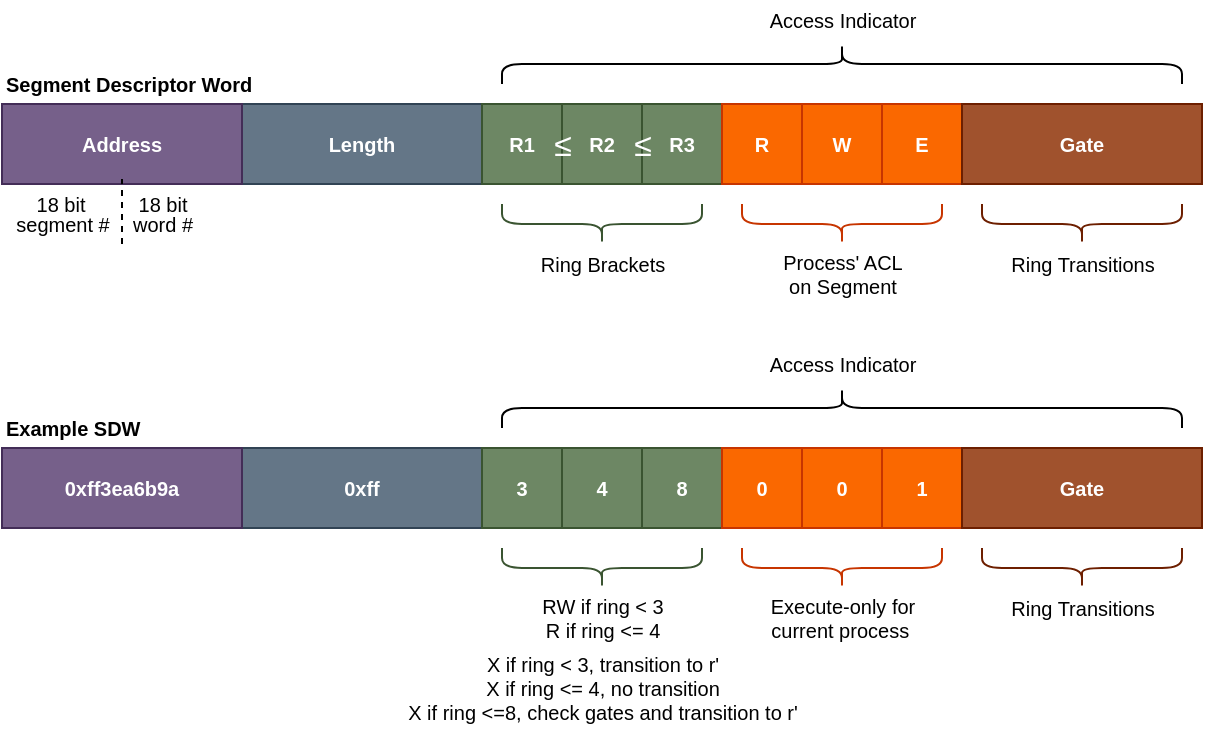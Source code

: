 <mxfile version="12.6.5" type="device"><diagram id="VJNvo5i5HJZKeIHKVaUV" name="Page-1"><mxGraphModel dx="1109" dy="627" grid="1" gridSize="10" guides="1" tooltips="1" connect="1" arrows="1" fold="1" page="1" pageScale="1" pageWidth="850" pageHeight="1100" math="0" shadow="0"><root><mxCell id="0"/><mxCell id="1" parent="0"/><mxCell id="GyIN0XlSCAjWHTfHO_uN-37" value="" style="rounded=0;whiteSpace=wrap;html=1;fillColor=#ffffff;fontSize=10;align=left;" vertex="1" parent="1"><mxGeometry x="80" y="120" width="600" height="40" as="geometry"/></mxCell><mxCell id="GyIN0XlSCAjWHTfHO_uN-38" value="Segment Descriptor Word" style="text;html=1;align=left;verticalAlign=middle;resizable=0;points=[];autosize=1;fontSize=10;fontStyle=1" vertex="1" parent="1"><mxGeometry x="80" y="100" width="140" height="20" as="geometry"/></mxCell><mxCell id="GyIN0XlSCAjWHTfHO_uN-40" value="Length" style="rounded=0;whiteSpace=wrap;html=1;fillColor=#647687;fontSize=10;align=center;strokeColor=#314354;fontColor=#ffffff;fontStyle=1" vertex="1" parent="1"><mxGeometry x="200" y="120" width="120" height="40" as="geometry"/></mxCell><mxCell id="GyIN0XlSCAjWHTfHO_uN-41" value="R1" style="rounded=0;whiteSpace=wrap;html=1;fillColor=#6d8764;fontSize=10;align=center;strokeColor=#3A5431;fontColor=#ffffff;fontStyle=1" vertex="1" parent="1"><mxGeometry x="320" y="120" width="40" height="40" as="geometry"/></mxCell><mxCell id="GyIN0XlSCAjWHTfHO_uN-44" value="R2" style="rounded=0;whiteSpace=wrap;html=1;fillColor=#6d8764;fontSize=10;align=center;strokeColor=#3A5431;fontColor=#ffffff;fontStyle=1" vertex="1" parent="1"><mxGeometry x="360" y="120" width="40" height="40" as="geometry"/></mxCell><mxCell id="GyIN0XlSCAjWHTfHO_uN-45" value="R3" style="rounded=0;whiteSpace=wrap;html=1;fillColor=#6d8764;fontSize=10;align=center;strokeColor=#3A5431;fontColor=#ffffff;fontStyle=1" vertex="1" parent="1"><mxGeometry x="400" y="120" width="40" height="40" as="geometry"/></mxCell><mxCell id="GyIN0XlSCAjWHTfHO_uN-46" value="Address" style="rounded=0;whiteSpace=wrap;html=1;fillColor=#76608a;fontSize=10;align=center;strokeColor=#432D57;fontColor=#ffffff;fontStyle=1" vertex="1" parent="1"><mxGeometry x="80" y="120" width="120" height="40" as="geometry"/></mxCell><mxCell id="GyIN0XlSCAjWHTfHO_uN-47" value="R" style="rounded=0;whiteSpace=wrap;html=1;fillColor=#fa6800;fontSize=10;align=center;strokeColor=#C73500;fontColor=#ffffff;fontStyle=1" vertex="1" parent="1"><mxGeometry x="440" y="120" width="40" height="40" as="geometry"/></mxCell><mxCell id="GyIN0XlSCAjWHTfHO_uN-48" value="W" style="rounded=0;whiteSpace=wrap;html=1;fillColor=#fa6800;fontSize=10;align=center;strokeColor=#C73500;fontColor=#ffffff;fontStyle=1" vertex="1" parent="1"><mxGeometry x="480" y="120" width="40" height="40" as="geometry"/></mxCell><mxCell id="GyIN0XlSCAjWHTfHO_uN-49" value="E" style="rounded=0;whiteSpace=wrap;html=1;fillColor=#fa6800;fontSize=10;align=center;strokeColor=#C73500;fontColor=#ffffff;fontStyle=1" vertex="1" parent="1"><mxGeometry x="520" y="120" width="40" height="40" as="geometry"/></mxCell><mxCell id="GyIN0XlSCAjWHTfHO_uN-50" value="Gate" style="rounded=0;whiteSpace=wrap;html=1;fillColor=#a0522d;fontSize=10;align=center;strokeColor=#6D1F00;fontColor=#ffffff;fontStyle=1" vertex="1" parent="1"><mxGeometry x="560" y="120" width="120" height="40" as="geometry"/></mxCell><mxCell id="GyIN0XlSCAjWHTfHO_uN-52" value="" style="shape=curlyBracket;whiteSpace=wrap;html=1;rounded=1;fontSize=10;align=center;direction=north;fillColor=#6d8764;strokeColor=#3A5431;fontColor=#ffffff;" vertex="1" parent="1"><mxGeometry x="330" y="170" width="100" height="20" as="geometry"/></mxCell><mxCell id="GyIN0XlSCAjWHTfHO_uN-53" value="Ring Brackets" style="text;html=1;align=center;verticalAlign=middle;resizable=0;points=[];autosize=1;fontSize=10;" vertex="1" parent="1"><mxGeometry x="340" y="190" width="80" height="20" as="geometry"/></mxCell><mxCell id="GyIN0XlSCAjWHTfHO_uN-54" value="" style="shape=curlyBracket;whiteSpace=wrap;html=1;rounded=1;fontSize=10;align=center;direction=north;fillColor=#fa6800;strokeColor=#C73500;fontColor=#ffffff;" vertex="1" parent="1"><mxGeometry x="450" y="170" width="100" height="20" as="geometry"/></mxCell><mxCell id="GyIN0XlSCAjWHTfHO_uN-55" value="Process' ACL&lt;br&gt;on Segment" style="text;html=1;align=center;verticalAlign=middle;resizable=0;points=[];autosize=1;fontSize=10;" vertex="1" parent="1"><mxGeometry x="460" y="190" width="80" height="30" as="geometry"/></mxCell><mxCell id="GyIN0XlSCAjWHTfHO_uN-56" value="" style="shape=curlyBracket;whiteSpace=wrap;html=1;rounded=1;fontSize=10;align=center;direction=south;" vertex="1" parent="1"><mxGeometry x="330" y="90" width="340" height="20" as="geometry"/></mxCell><mxCell id="GyIN0XlSCAjWHTfHO_uN-57" value="" style="shape=curlyBracket;whiteSpace=wrap;html=1;rounded=1;fontSize=10;align=center;direction=north;fillColor=#a0522d;strokeColor=#6D1F00;fontColor=#ffffff;" vertex="1" parent="1"><mxGeometry x="570" y="170" width="100" height="20" as="geometry"/></mxCell><mxCell id="GyIN0XlSCAjWHTfHO_uN-58" value="Ring Transitions" style="text;html=1;align=center;verticalAlign=middle;resizable=0;points=[];autosize=1;fontSize=10;" vertex="1" parent="1"><mxGeometry x="575" y="190" width="90" height="20" as="geometry"/></mxCell><mxCell id="GyIN0XlSCAjWHTfHO_uN-59" value="Access Indicator" style="text;html=1;align=center;verticalAlign=middle;resizable=0;points=[];autosize=1;fontSize=10;" vertex="1" parent="1"><mxGeometry x="455" y="68" width="90" height="20" as="geometry"/></mxCell><mxCell id="GyIN0XlSCAjWHTfHO_uN-60" value="" style="endArrow=none;dashed=1;html=1;fontSize=10;" edge="1" parent="1"><mxGeometry width="50" height="50" relative="1" as="geometry"><mxPoint x="140" y="190" as="sourcePoint"/><mxPoint x="140.0" y="157.5" as="targetPoint"/></mxGeometry></mxCell><mxCell id="GyIN0XlSCAjWHTfHO_uN-61" value="18 bit" style="text;html=1;align=center;verticalAlign=middle;resizable=0;points=[];autosize=1;fontSize=10;" vertex="1" parent="1"><mxGeometry x="89" y="160" width="40" height="20" as="geometry"/></mxCell><mxCell id="GyIN0XlSCAjWHTfHO_uN-62" value="18 bit" style="text;html=1;align=center;verticalAlign=middle;resizable=0;points=[];autosize=1;fontSize=10;" vertex="1" parent="1"><mxGeometry x="140" y="160" width="40" height="20" as="geometry"/></mxCell><mxCell id="GyIN0XlSCAjWHTfHO_uN-63" value="segment #" style="text;html=1;align=center;verticalAlign=middle;resizable=0;points=[];autosize=1;fontSize=10;" vertex="1" parent="1"><mxGeometry x="80" y="170" width="60" height="20" as="geometry"/></mxCell><mxCell id="GyIN0XlSCAjWHTfHO_uN-64" value="word #" style="text;html=1;align=center;verticalAlign=middle;resizable=0;points=[];autosize=1;fontSize=10;" vertex="1" parent="1"><mxGeometry x="135" y="170" width="50" height="20" as="geometry"/></mxCell><mxCell id="GyIN0XlSCAjWHTfHO_uN-67" value="" style="rounded=0;whiteSpace=wrap;html=1;fillColor=#ffffff;fontSize=10;align=left;" vertex="1" parent="1"><mxGeometry x="80" y="292" width="600" height="40" as="geometry"/></mxCell><mxCell id="GyIN0XlSCAjWHTfHO_uN-68" value="Example SDW" style="text;html=1;align=left;verticalAlign=middle;resizable=0;points=[];autosize=1;fontSize=10;fontStyle=1" vertex="1" parent="1"><mxGeometry x="80" y="272" width="80" height="20" as="geometry"/></mxCell><mxCell id="GyIN0XlSCAjWHTfHO_uN-69" value="0xff" style="rounded=0;whiteSpace=wrap;html=1;fillColor=#647687;fontSize=10;align=center;strokeColor=#314354;fontColor=#ffffff;fontStyle=1" vertex="1" parent="1"><mxGeometry x="200" y="292" width="120" height="40" as="geometry"/></mxCell><mxCell id="GyIN0XlSCAjWHTfHO_uN-70" value="3" style="rounded=0;whiteSpace=wrap;html=1;fillColor=#6d8764;fontSize=10;align=center;strokeColor=#3A5431;fontColor=#ffffff;fontStyle=1" vertex="1" parent="1"><mxGeometry x="320" y="292" width="40" height="40" as="geometry"/></mxCell><mxCell id="GyIN0XlSCAjWHTfHO_uN-71" value="4" style="rounded=0;whiteSpace=wrap;html=1;fillColor=#6d8764;fontSize=10;align=center;strokeColor=#3A5431;fontColor=#ffffff;fontStyle=1" vertex="1" parent="1"><mxGeometry x="360" y="292" width="40" height="40" as="geometry"/></mxCell><mxCell id="GyIN0XlSCAjWHTfHO_uN-72" value="8" style="rounded=0;whiteSpace=wrap;html=1;fillColor=#6d8764;fontSize=10;align=center;strokeColor=#3A5431;fontColor=#ffffff;fontStyle=1" vertex="1" parent="1"><mxGeometry x="400" y="292" width="40" height="40" as="geometry"/></mxCell><mxCell id="GyIN0XlSCAjWHTfHO_uN-73" value="0xff3ea6b9a" style="rounded=0;whiteSpace=wrap;html=1;fillColor=#76608a;fontSize=10;align=center;strokeColor=#432D57;fontColor=#ffffff;fontStyle=1" vertex="1" parent="1"><mxGeometry x="80" y="292" width="120" height="40" as="geometry"/></mxCell><mxCell id="GyIN0XlSCAjWHTfHO_uN-74" value="0" style="rounded=0;whiteSpace=wrap;html=1;fillColor=#fa6800;fontSize=10;align=center;strokeColor=#C73500;fontColor=#ffffff;fontStyle=1" vertex="1" parent="1"><mxGeometry x="440" y="292" width="40" height="40" as="geometry"/></mxCell><mxCell id="GyIN0XlSCAjWHTfHO_uN-75" value="0" style="rounded=0;whiteSpace=wrap;html=1;fillColor=#fa6800;fontSize=10;align=center;strokeColor=#C73500;fontColor=#ffffff;fontStyle=1" vertex="1" parent="1"><mxGeometry x="480" y="292" width="40" height="40" as="geometry"/></mxCell><mxCell id="GyIN0XlSCAjWHTfHO_uN-76" value="1" style="rounded=0;whiteSpace=wrap;html=1;fillColor=#fa6800;fontSize=10;align=center;strokeColor=#C73500;fontColor=#ffffff;fontStyle=1" vertex="1" parent="1"><mxGeometry x="520" y="292" width="40" height="40" as="geometry"/></mxCell><mxCell id="GyIN0XlSCAjWHTfHO_uN-77" value="Gate" style="rounded=0;whiteSpace=wrap;html=1;fillColor=#a0522d;fontSize=10;align=center;strokeColor=#6D1F00;fontColor=#ffffff;fontStyle=1" vertex="1" parent="1"><mxGeometry x="560" y="292" width="120" height="40" as="geometry"/></mxCell><mxCell id="GyIN0XlSCAjWHTfHO_uN-78" value="" style="shape=curlyBracket;whiteSpace=wrap;html=1;rounded=1;fontSize=10;align=center;direction=north;fillColor=#6d8764;strokeColor=#3A5431;fontColor=#ffffff;" vertex="1" parent="1"><mxGeometry x="330" y="342" width="100" height="20" as="geometry"/></mxCell><mxCell id="GyIN0XlSCAjWHTfHO_uN-79" value="RW if ring &amp;lt; 3&lt;br&gt;R if ring &amp;lt;= 4" style="text;html=1;align=center;verticalAlign=middle;resizable=0;points=[];autosize=1;fontSize=10;" vertex="1" parent="1"><mxGeometry x="340" y="362" width="80" height="30" as="geometry"/></mxCell><mxCell id="GyIN0XlSCAjWHTfHO_uN-80" value="" style="shape=curlyBracket;whiteSpace=wrap;html=1;rounded=1;fontSize=10;align=center;direction=north;fillColor=#fa6800;strokeColor=#C73500;fontColor=#ffffff;" vertex="1" parent="1"><mxGeometry x="450" y="342" width="100" height="20" as="geometry"/></mxCell><mxCell id="GyIN0XlSCAjWHTfHO_uN-81" value="Execute-only for&lt;br&gt;current process&amp;nbsp;" style="text;html=1;align=center;verticalAlign=middle;resizable=0;points=[];autosize=1;fontSize=10;" vertex="1" parent="1"><mxGeometry x="455" y="362" width="90" height="30" as="geometry"/></mxCell><mxCell id="GyIN0XlSCAjWHTfHO_uN-82" value="" style="shape=curlyBracket;whiteSpace=wrap;html=1;rounded=1;fontSize=10;align=center;direction=south;" vertex="1" parent="1"><mxGeometry x="330" y="262" width="340" height="20" as="geometry"/></mxCell><mxCell id="GyIN0XlSCAjWHTfHO_uN-83" value="" style="shape=curlyBracket;whiteSpace=wrap;html=1;rounded=1;fontSize=10;align=center;direction=north;fillColor=#a0522d;strokeColor=#6D1F00;fontColor=#ffffff;" vertex="1" parent="1"><mxGeometry x="570" y="342" width="100" height="20" as="geometry"/></mxCell><mxCell id="GyIN0XlSCAjWHTfHO_uN-84" value="Ring Transitions" style="text;html=1;align=center;verticalAlign=middle;resizable=0;points=[];autosize=1;fontSize=10;" vertex="1" parent="1"><mxGeometry x="575" y="362" width="90" height="20" as="geometry"/></mxCell><mxCell id="GyIN0XlSCAjWHTfHO_uN-85" value="Access Indicator" style="text;html=1;align=center;verticalAlign=middle;resizable=0;points=[];autosize=1;fontSize=10;" vertex="1" parent="1"><mxGeometry x="455" y="240" width="90" height="20" as="geometry"/></mxCell><mxCell id="GyIN0XlSCAjWHTfHO_uN-92" value="&lt;span style=&quot;font-size: medium ; white-space: normal&quot;&gt;&lt;font color=&quot;#ffffff&quot;&gt;≤&lt;/font&gt;&lt;/span&gt;" style="text;html=1;align=center;verticalAlign=middle;resizable=0;points=[];autosize=1;fontSize=10;" vertex="1" parent="1"><mxGeometry x="350" y="130" width="20" height="20" as="geometry"/></mxCell><mxCell id="GyIN0XlSCAjWHTfHO_uN-93" value="&lt;span style=&quot;font-size: medium ; white-space: normal&quot;&gt;&lt;font color=&quot;#ffffff&quot;&gt;≤&lt;/font&gt;&lt;/span&gt;" style="text;html=1;align=center;verticalAlign=middle;resizable=0;points=[];autosize=1;fontSize=10;" vertex="1" parent="1"><mxGeometry x="390" y="130" width="20" height="20" as="geometry"/></mxCell><mxCell id="GyIN0XlSCAjWHTfHO_uN-94" value="X if ring &amp;lt; 3, transition to r'&lt;br&gt;X if ring &amp;lt;= 4, no transition&lt;br&gt;X if ring &amp;lt;=8, check gates and transition to r'" style="text;html=1;align=center;verticalAlign=middle;resizable=0;points=[];autosize=1;fontSize=10;" vertex="1" parent="1"><mxGeometry x="275" y="392" width="210" height="40" as="geometry"/></mxCell></root></mxGraphModel></diagram></mxfile>